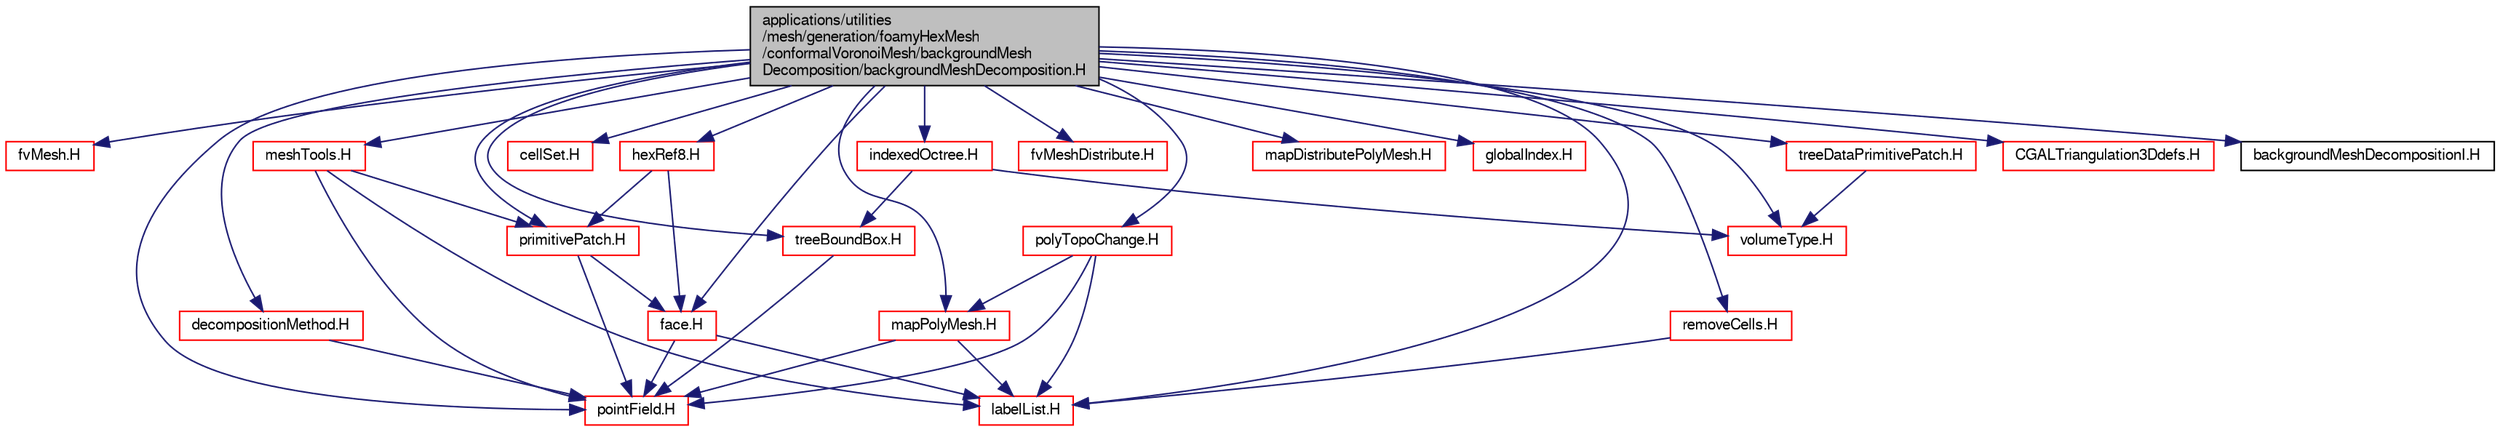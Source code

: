digraph "applications/utilities/mesh/generation/foamyHexMesh/conformalVoronoiMesh/backgroundMeshDecomposition/backgroundMeshDecomposition.H"
{
  bgcolor="transparent";
  edge [fontname="FreeSans",fontsize="10",labelfontname="FreeSans",labelfontsize="10"];
  node [fontname="FreeSans",fontsize="10",shape=record];
  Node0 [label="applications/utilities\l/mesh/generation/foamyHexMesh\l/conformalVoronoiMesh/backgroundMesh\lDecomposition/backgroundMeshDecomposition.H",height=0.2,width=0.4,color="black", fillcolor="grey75", style="filled", fontcolor="black"];
  Node0 -> Node1 [color="midnightblue",fontsize="10",style="solid",fontname="FreeSans"];
  Node1 [label="fvMesh.H",height=0.2,width=0.4,color="red",URL="$a03533.html"];
  Node0 -> Node268 [color="midnightblue",fontsize="10",style="solid",fontname="FreeSans"];
  Node268 [label="hexRef8.H",height=0.2,width=0.4,color="red",URL="$a00731.html"];
  Node268 -> Node151 [color="midnightblue",fontsize="10",style="solid",fontname="FreeSans"];
  Node151 [label="face.H",height=0.2,width=0.4,color="red",URL="$a11321.html"];
  Node151 -> Node89 [color="midnightblue",fontsize="10",style="solid",fontname="FreeSans"];
  Node89 [label="pointField.H",height=0.2,width=0.4,color="red",URL="$a12062.html"];
  Node151 -> Node105 [color="midnightblue",fontsize="10",style="solid",fontname="FreeSans"];
  Node105 [label="labelList.H",height=0.2,width=0.4,color="red",URL="$a12380.html"];
  Node268 -> Node186 [color="midnightblue",fontsize="10",style="solid",fontname="FreeSans"];
  Node186 [label="primitivePatch.H",height=0.2,width=0.4,color="red",URL="$a11999.html"];
  Node186 -> Node151 [color="midnightblue",fontsize="10",style="solid",fontname="FreeSans"];
  Node186 -> Node89 [color="midnightblue",fontsize="10",style="solid",fontname="FreeSans"];
  Node0 -> Node276 [color="midnightblue",fontsize="10",style="solid",fontname="FreeSans"];
  Node276 [label="cellSet.H",height=0.2,width=0.4,color="red",URL="$a08117.html"];
  Node0 -> Node278 [color="midnightblue",fontsize="10",style="solid",fontname="FreeSans"];
  Node278 [label="meshTools.H",height=0.2,width=0.4,color="red",URL="$a07670.html"];
  Node278 -> Node105 [color="midnightblue",fontsize="10",style="solid",fontname="FreeSans"];
  Node278 -> Node89 [color="midnightblue",fontsize="10",style="solid",fontname="FreeSans"];
  Node278 -> Node186 [color="midnightblue",fontsize="10",style="solid",fontname="FreeSans"];
  Node0 -> Node279 [color="midnightblue",fontsize="10",style="solid",fontname="FreeSans"];
  Node279 [label="polyTopoChange.H",height=0.2,width=0.4,color="red",URL="$a00755.html"];
  Node279 -> Node105 [color="midnightblue",fontsize="10",style="solid",fontname="FreeSans"];
  Node279 -> Node89 [color="midnightblue",fontsize="10",style="solid",fontname="FreeSans"];
  Node279 -> Node280 [color="midnightblue",fontsize="10",style="solid",fontname="FreeSans"];
  Node280 [label="mapPolyMesh.H",height=0.2,width=0.4,color="red",URL="$a11597.html"];
  Node280 -> Node105 [color="midnightblue",fontsize="10",style="solid",fontname="FreeSans"];
  Node280 -> Node89 [color="midnightblue",fontsize="10",style="solid",fontname="FreeSans"];
  Node0 -> Node280 [color="midnightblue",fontsize="10",style="solid",fontname="FreeSans"];
  Node0 -> Node284 [color="midnightblue",fontsize="10",style="solid",fontname="FreeSans"];
  Node284 [label="decompositionMethod.H",height=0.2,width=0.4,color="red",URL="$a12983.html"];
  Node284 -> Node89 [color="midnightblue",fontsize="10",style="solid",fontname="FreeSans"];
  Node0 -> Node287 [color="midnightblue",fontsize="10",style="solid",fontname="FreeSans"];
  Node287 [label="fvMeshDistribute.H",height=0.2,width=0.4,color="red",URL="$a00419.html"];
  Node0 -> Node315 [color="midnightblue",fontsize="10",style="solid",fontname="FreeSans"];
  Node315 [label="removeCells.H",height=0.2,width=0.4,color="red",URL="$a00791.html"];
  Node315 -> Node105 [color="midnightblue",fontsize="10",style="solid",fontname="FreeSans"];
  Node0 -> Node316 [color="midnightblue",fontsize="10",style="solid",fontname="FreeSans"];
  Node316 [label="mapDistributePolyMesh.H",height=0.2,width=0.4,color="red",URL="$a11585.html"];
  Node0 -> Node329 [color="midnightblue",fontsize="10",style="solid",fontname="FreeSans"];
  Node329 [label="globalIndex.H",height=0.2,width=0.4,color="red",URL="$a11522.html"];
  Node0 -> Node331 [color="midnightblue",fontsize="10",style="solid",fontname="FreeSans"];
  Node331 [label="treeBoundBox.H",height=0.2,width=0.4,color="red",URL="$a12128.html"];
  Node331 -> Node89 [color="midnightblue",fontsize="10",style="solid",fontname="FreeSans"];
  Node0 -> Node186 [color="midnightblue",fontsize="10",style="solid",fontname="FreeSans"];
  Node0 -> Node151 [color="midnightblue",fontsize="10",style="solid",fontname="FreeSans"];
  Node0 -> Node105 [color="midnightblue",fontsize="10",style="solid",fontname="FreeSans"];
  Node0 -> Node89 [color="midnightblue",fontsize="10",style="solid",fontname="FreeSans"];
  Node0 -> Node334 [color="midnightblue",fontsize="10",style="solid",fontname="FreeSans"];
  Node334 [label="indexedOctree.H",height=0.2,width=0.4,color="red",URL="$a08387.html"];
  Node334 -> Node331 [color="midnightblue",fontsize="10",style="solid",fontname="FreeSans"];
  Node334 -> Node338 [color="midnightblue",fontsize="10",style="solid",fontname="FreeSans"];
  Node338 [label="volumeType.H",height=0.2,width=0.4,color="red",URL="$a08405.html"];
  Node0 -> Node339 [color="midnightblue",fontsize="10",style="solid",fontname="FreeSans"];
  Node339 [label="treeDataPrimitivePatch.H",height=0.2,width=0.4,color="red",URL="$a07568.html"];
  Node339 -> Node338 [color="midnightblue",fontsize="10",style="solid",fontname="FreeSans"];
  Node0 -> Node338 [color="midnightblue",fontsize="10",style="solid",fontname="FreeSans"];
  Node0 -> Node341 [color="midnightblue",fontsize="10",style="solid",fontname="FreeSans"];
  Node341 [label="CGALTriangulation3Ddefs.H",height=0.2,width=0.4,color="red",URL="$a18170.html",tooltip="CGAL data structures used for 3D Delaunay meshing. "];
  Node0 -> Node366 [color="midnightblue",fontsize="10",style="solid",fontname="FreeSans"];
  Node366 [label="backgroundMeshDecompositionI.H",height=0.2,width=0.4,color="black",URL="$a18038.html"];
}
